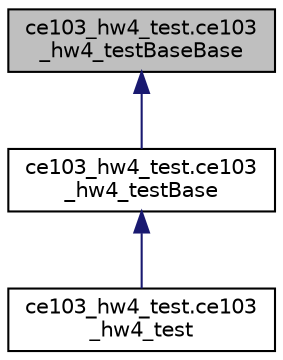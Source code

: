 digraph "ce103_hw4_test.ce103_hw4_testBaseBase"
{
 // INTERACTIVE_SVG=YES
 // LATEX_PDF_SIZE
  edge [fontname="Helvetica",fontsize="10",labelfontname="Helvetica",labelfontsize="10"];
  node [fontname="Helvetica",fontsize="10",shape=record];
  Node1 [label="ce103_hw4_test.ce103\l_hw4_testBaseBase",height=0.2,width=0.4,color="black", fillcolor="grey75", style="filled", fontcolor="black",tooltip=" "];
  Node1 -> Node2 [dir="back",color="midnightblue",fontsize="10",style="solid",fontname="Helvetica"];
  Node2 [label="ce103_hw4_test.ce103\l_hw4_testBase",height=0.2,width=0.4,color="black", fillcolor="white", style="filled",URL="$da/d2a/a00086.html",tooltip=" "];
  Node2 -> Node3 [dir="back",color="midnightblue",fontsize="10",style="solid",fontname="Helvetica"];
  Node3 [label="ce103_hw4_test.ce103\l_hw4_test",height=0.2,width=0.4,color="black", fillcolor="white", style="filled",URL="$d4/d63/a00082.html",tooltip=" "];
}
